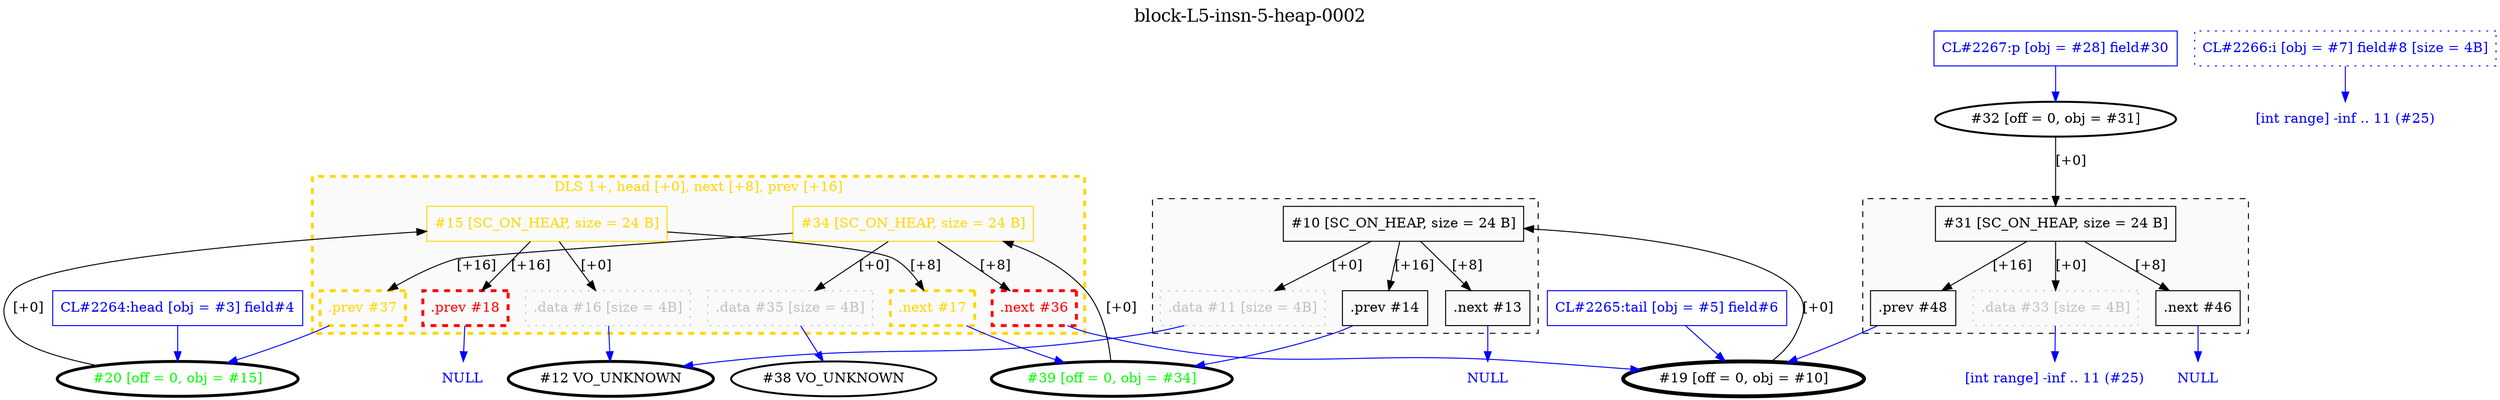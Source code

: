 digraph "block-L5-insn-5-heap-0002" {
	label=<<FONT POINT-SIZE="18">block-L5-insn-5-heap-0002</FONT>>;
	clusterrank=local;
	labelloc=t;
	"3" [shape=box, color=blue, fontcolor=blue, label="CL#2264:head [obj = #3] field#4"];
	"5" [shape=box, color=blue, fontcolor=blue, label="CL#2265:tail [obj = #5] field#6"];
	"7" [shape=box, color=blue, fontcolor=blue, style=dotted, label="CL#2266:i [obj = #7] field#8 [size = 4B]"];
subgraph "cluster1" {
	rank=same;
	label="";
	color=black;
	fontcolor=black;
	bgcolor=gray98;
	style=dashed;
	penwidth=1.0;
	"10" [shape=box, color=black, fontcolor=black, label="#10 [SC_ON_HEAP, size = 24 B]"];
	"11" [shape=box, color=gray, fontcolor=gray, style=dotted, label=".data #11 [size = 4B]"];
	"10" -> "11" [color=black, fontcolor=black, label="[+0]"];
	"13" [shape=box, color=black, fontcolor=black, label=".next #13"];
	"10" -> "13" [color=black, fontcolor=black, label="[+8]"];
	"14" [shape=box, color=black, fontcolor=black, label=".prev #14"];
	"10" -> "14" [color=black, fontcolor=black, label="[+16]"];
}
	"28" [shape=box, color=blue, fontcolor=blue, label="CL#2267:p [obj = #28] field#30"];
subgraph "cluster2" {
	rank=same;
	label="";
	color=black;
	fontcolor=black;
	bgcolor=gray98;
	style=dashed;
	penwidth=1.0;
	"31" [shape=box, color=black, fontcolor=black, label="#31 [SC_ON_HEAP, size = 24 B]"];
	"33" [shape=box, color=gray, fontcolor=gray, style=dotted, label=".data #33 [size = 4B]"];
	"31" -> "33" [color=black, fontcolor=black, label="[+0]"];
	"46" [shape=box, color=black, fontcolor=black, label=".next #46"];
	"31" -> "46" [color=black, fontcolor=black, label="[+8]"];
	"48" [shape=box, color=black, fontcolor=black, label=".prev #48"];
	"31" -> "48" [color=black, fontcolor=black, label="[+16]"];
}
subgraph "cluster3" {
	rank=same;
	label="DLS 1+, head [+0], next [+8], prev [+16]";
	color=gold;
	fontcolor=gold;
	bgcolor=gray98;
	style=dashed;
	penwidth=3.0;
	"34" [shape=box, color=gold, fontcolor=gold, label="#34 [SC_ON_HEAP, size = 24 B]"];
	"35" [shape=box, color=gray, fontcolor=gray, style=dotted, label=".data #35 [size = 4B]"];
	"34" -> "35" [color=black, fontcolor=black, label="[+0]"];
	"36" [shape=box, color=red, fontcolor=red, penwidth=3.0, style=dashed, label=".next #36"];
	"34" -> "36" [color=black, fontcolor=black, label="[+8]"];
	"37" [shape=box, color=gold, fontcolor=gold, penwidth=3.0, style=dashed, label=".prev #37"];
	"34" -> "37" [color=black, fontcolor=black, label="[+16]"];
	"15" [shape=box, color=gold, fontcolor=gold, label="#15 [SC_ON_HEAP, size = 24 B]"];
	"16" [shape=box, color=gray, fontcolor=gray, style=dotted, label=".data #16 [size = 4B]"];
	"15" -> "16" [color=black, fontcolor=black, label="[+0]"];
	"17" [shape=box, color=gold, fontcolor=gold, penwidth=3.0, style=dashed, label=".next #17"];
	"15" -> "17" [color=black, fontcolor=black, label="[+8]"];
	"18" [shape=box, color=red, fontcolor=red, penwidth=3.0, style=dashed, label=".prev #18"];
	"15" -> "18" [color=black, fontcolor=black, label="[+16]"];
}
	"12" [shape=ellipse, penwidth=3, fontcolor=black, label="#12 VO_UNKNOWN"];
	"19" [shape=ellipse, penwidth=4, fontcolor=black, label="#19 [off = 0, obj = #10]"];
	"19" -> "10" [color=black, fontcolor=black, label="[+0]"];
	"20" [shape=ellipse, penwidth=3, fontcolor=green, label="#20 [off = 0, obj = #15]"];
	"20" -> "15" [color=black, fontcolor=black, label="[+0]"];
	"32" [shape=ellipse, penwidth=2, fontcolor=black, label="#32 [off = 0, obj = #31]"];
	"32" -> "31" [color=black, fontcolor=black, label="[+0]"];
	"38" [shape=ellipse, penwidth=2, fontcolor=black, label="#38 VO_UNKNOWN"];
	"39" [shape=ellipse, penwidth=3, fontcolor=green, label="#39 [off = 0, obj = #34]"];
	"39" -> "34" [color=black, fontcolor=black, label="[+0]"];
	"3" -> "20" [color=blue, fontcolor=blue];
	"5" -> "19" [color=blue, fontcolor=blue];
	"lonely4" [shape=plaintext, fontcolor=blue, label="[int range] -inf .. 11 (#25)"];
	"7" -> "lonely4" [color=blue, fontcolor=blue];
	"11" -> "12" [color=blue, fontcolor=blue];
	"lonely5" [shape=plaintext, fontcolor=blue, label="NULL"];
	"13" -> "lonely5" [color=blue, fontcolor=blue];
	"14" -> "39" [color=blue, fontcolor=blue];
	"16" -> "12" [color=blue, fontcolor=blue];
	"17" -> "39" [color=blue, fontcolor=blue];
	"lonely6" [shape=plaintext, fontcolor=blue, label="NULL"];
	"18" -> "lonely6" [color=blue, fontcolor=blue];
	"28" -> "32" [color=blue, fontcolor=blue];
	"lonely7" [shape=plaintext, fontcolor=blue, label="[int range] -inf .. 11 (#25)"];
	"33" -> "lonely7" [color=blue, fontcolor=blue];
	"lonely8" [shape=plaintext, fontcolor=blue, label="NULL"];
	"46" -> "lonely8" [color=blue, fontcolor=blue];
	"48" -> "19" [color=blue, fontcolor=blue];
	"35" -> "38" [color=blue, fontcolor=blue];
	"36" -> "19" [color=blue, fontcolor=blue];
	"37" -> "20" [color=blue, fontcolor=blue];
}
